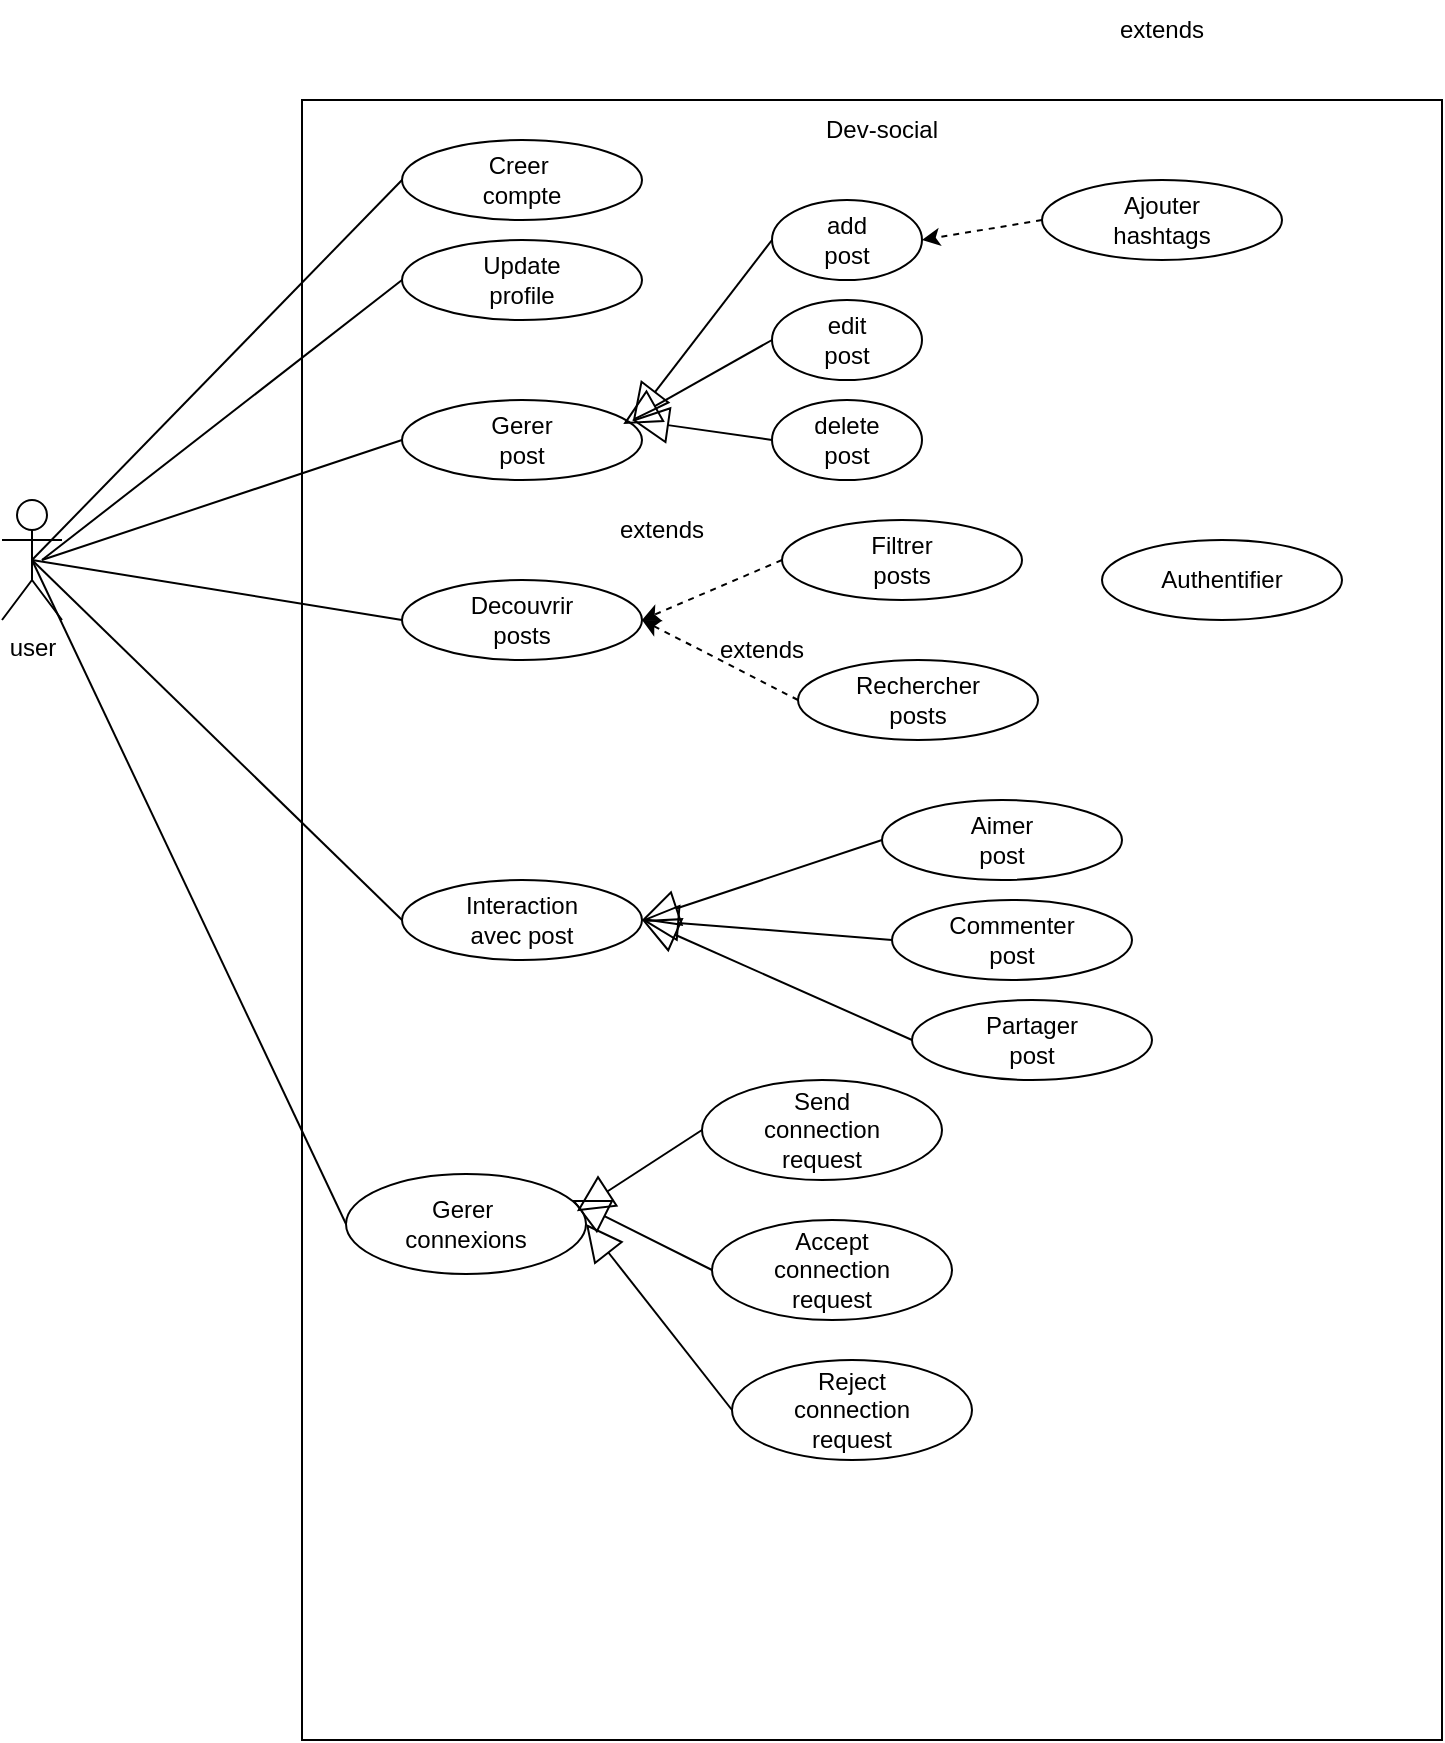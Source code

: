 <mxfile version="26.0.16">
  <diagram name="Page-1" id="wiE2_eOPxw3wgQlOg-r9">
    <mxGraphModel dx="1050" dy="522" grid="1" gridSize="10" guides="1" tooltips="1" connect="1" arrows="1" fold="1" page="1" pageScale="1" pageWidth="850" pageHeight="1100" math="0" shadow="0">
      <root>
        <mxCell id="0" />
        <mxCell id="1" parent="0" />
        <mxCell id="Z1w8uMgEjg_zRqp23Vgu-2" value="" style="rounded=0;whiteSpace=wrap;html=1;" parent="1" vertex="1">
          <mxGeometry x="215" y="80" width="570" height="820" as="geometry" />
        </mxCell>
        <mxCell id="Z1w8uMgEjg_zRqp23Vgu-3" value="Dev-social" style="text;html=1;align=center;verticalAlign=middle;whiteSpace=wrap;rounded=0;" parent="1" vertex="1">
          <mxGeometry x="475" y="80" width="60" height="30" as="geometry" />
        </mxCell>
        <mxCell id="Z1w8uMgEjg_zRqp23Vgu-5" value="user" style="shape=umlActor;verticalLabelPosition=bottom;verticalAlign=top;html=1;outlineConnect=0;" parent="1" vertex="1">
          <mxGeometry x="65" y="280" width="30" height="60" as="geometry" />
        </mxCell>
        <mxCell id="Z1w8uMgEjg_zRqp23Vgu-7" value="Creer&amp;nbsp;&lt;br&gt;compte" style="ellipse;whiteSpace=wrap;html=1;" parent="1" vertex="1">
          <mxGeometry x="265" y="100" width="120" height="40" as="geometry" />
        </mxCell>
        <mxCell id="Z1w8uMgEjg_zRqp23Vgu-9" value="" style="endArrow=none;html=1;rounded=0;exitX=0.5;exitY=0.5;exitDx=0;exitDy=0;exitPerimeter=0;entryX=0;entryY=0.5;entryDx=0;entryDy=0;" parent="1" source="Z1w8uMgEjg_zRqp23Vgu-5" target="Z1w8uMgEjg_zRqp23Vgu-7" edge="1">
          <mxGeometry width="50" height="50" relative="1" as="geometry">
            <mxPoint x="445" y="380" as="sourcePoint" />
            <mxPoint x="495" y="330" as="targetPoint" />
          </mxGeometry>
        </mxCell>
        <mxCell id="Z1w8uMgEjg_zRqp23Vgu-10" value="Update&lt;div&gt;profile&lt;/div&gt;" style="ellipse;whiteSpace=wrap;html=1;" parent="1" vertex="1">
          <mxGeometry x="265" y="150" width="120" height="40" as="geometry" />
        </mxCell>
        <mxCell id="Z1w8uMgEjg_zRqp23Vgu-11" value="" style="endArrow=none;html=1;rounded=0;entryX=0;entryY=0.5;entryDx=0;entryDy=0;" parent="1" target="Z1w8uMgEjg_zRqp23Vgu-10" edge="1">
          <mxGeometry width="50" height="50" relative="1" as="geometry">
            <mxPoint x="85" y="310" as="sourcePoint" />
            <mxPoint x="495" y="330" as="targetPoint" />
          </mxGeometry>
        </mxCell>
        <mxCell id="Z1w8uMgEjg_zRqp23Vgu-12" value="Gerer&lt;div&gt;post&lt;/div&gt;" style="ellipse;whiteSpace=wrap;html=1;" parent="1" vertex="1">
          <mxGeometry x="265" y="230" width="120" height="40" as="geometry" />
        </mxCell>
        <mxCell id="Z1w8uMgEjg_zRqp23Vgu-15" value="" style="endArrow=none;html=1;rounded=0;entryX=0;entryY=0.5;entryDx=0;entryDy=0;" parent="1" target="Z1w8uMgEjg_zRqp23Vgu-12" edge="1">
          <mxGeometry width="50" height="50" relative="1" as="geometry">
            <mxPoint x="85" y="310" as="sourcePoint" />
            <mxPoint x="495" y="330" as="targetPoint" />
          </mxGeometry>
        </mxCell>
        <mxCell id="Z1w8uMgEjg_zRqp23Vgu-16" value="Decouvrir&lt;div&gt;posts&lt;/div&gt;" style="ellipse;whiteSpace=wrap;html=1;" parent="1" vertex="1">
          <mxGeometry x="265" y="320" width="120" height="40" as="geometry" />
        </mxCell>
        <mxCell id="Z1w8uMgEjg_zRqp23Vgu-17" value="" style="endArrow=none;html=1;rounded=0;entryX=0;entryY=0.5;entryDx=0;entryDy=0;exitX=0.5;exitY=0.5;exitDx=0;exitDy=0;exitPerimeter=0;" parent="1" source="Z1w8uMgEjg_zRqp23Vgu-5" target="Z1w8uMgEjg_zRqp23Vgu-16" edge="1">
          <mxGeometry width="50" height="50" relative="1" as="geometry">
            <mxPoint x="445" y="380" as="sourcePoint" />
            <mxPoint x="495" y="330" as="targetPoint" />
          </mxGeometry>
        </mxCell>
        <mxCell id="Z1w8uMgEjg_zRqp23Vgu-18" value="Aimer&lt;br&gt;post" style="ellipse;whiteSpace=wrap;html=1;" parent="1" vertex="1">
          <mxGeometry x="505" y="430" width="120" height="40" as="geometry" />
        </mxCell>
        <mxCell id="Z1w8uMgEjg_zRqp23Vgu-19" value="Commenter&lt;div&gt;post&lt;/div&gt;" style="ellipse;whiteSpace=wrap;html=1;" parent="1" vertex="1">
          <mxGeometry x="510" y="480" width="120" height="40" as="geometry" />
        </mxCell>
        <mxCell id="Z1w8uMgEjg_zRqp23Vgu-22" value="Partager&lt;div&gt;post&lt;/div&gt;" style="ellipse;whiteSpace=wrap;html=1;" parent="1" vertex="1">
          <mxGeometry x="520" y="530" width="120" height="40" as="geometry" />
        </mxCell>
        <mxCell id="Z1w8uMgEjg_zRqp23Vgu-24" value="Gerer&amp;nbsp;&lt;div&gt;connexions&lt;/div&gt;" style="ellipse;whiteSpace=wrap;html=1;" parent="1" vertex="1">
          <mxGeometry x="237" y="617" width="120" height="50" as="geometry" />
        </mxCell>
        <mxCell id="Z1w8uMgEjg_zRqp23Vgu-25" value="" style="endArrow=none;html=1;rounded=0;exitX=0;exitY=0.5;exitDx=0;exitDy=0;entryX=0.5;entryY=0.5;entryDx=0;entryDy=0;entryPerimeter=0;" parent="1" source="Z1w8uMgEjg_zRqp23Vgu-24" target="Z1w8uMgEjg_zRqp23Vgu-5" edge="1">
          <mxGeometry width="50" height="50" relative="1" as="geometry">
            <mxPoint x="545" y="580" as="sourcePoint" />
            <mxPoint x="95" y="310" as="targetPoint" />
          </mxGeometry>
        </mxCell>
        <mxCell id="Z1w8uMgEjg_zRqp23Vgu-28" value="Rechercher&lt;div&gt;posts&lt;/div&gt;" style="ellipse;whiteSpace=wrap;html=1;" parent="1" vertex="1">
          <mxGeometry x="463" y="360" width="120" height="40" as="geometry" />
        </mxCell>
        <mxCell id="Z1w8uMgEjg_zRqp23Vgu-29" value="" style="endArrow=classic;html=1;rounded=0;exitX=0;exitY=0.5;exitDx=0;exitDy=0;entryX=1;entryY=0.5;entryDx=0;entryDy=0;dashed=1;" parent="1" source="Z1w8uMgEjg_zRqp23Vgu-28" target="Z1w8uMgEjg_zRqp23Vgu-16" edge="1">
          <mxGeometry width="50" height="50" relative="1" as="geometry">
            <mxPoint x="495" y="430" as="sourcePoint" />
            <mxPoint x="545" y="380" as="targetPoint" />
          </mxGeometry>
        </mxCell>
        <mxCell id="Z1w8uMgEjg_zRqp23Vgu-30" value="extends" style="text;html=1;align=center;verticalAlign=middle;whiteSpace=wrap;rounded=0;" parent="1" vertex="1">
          <mxGeometry x="415" y="340" width="60" height="30" as="geometry" />
        </mxCell>
        <mxCell id="Z1w8uMgEjg_zRqp23Vgu-31" value="Filtrer&lt;div&gt;posts&lt;/div&gt;" style="ellipse;whiteSpace=wrap;html=1;" parent="1" vertex="1">
          <mxGeometry x="455" y="290" width="120" height="40" as="geometry" />
        </mxCell>
        <mxCell id="Z1w8uMgEjg_zRqp23Vgu-32" value="" style="endArrow=classic;html=1;rounded=0;exitX=0;exitY=0.5;exitDx=0;exitDy=0;entryX=1;entryY=0.5;entryDx=0;entryDy=0;dashed=1;" parent="1" source="Z1w8uMgEjg_zRqp23Vgu-31" target="Z1w8uMgEjg_zRqp23Vgu-16" edge="1">
          <mxGeometry width="50" height="50" relative="1" as="geometry">
            <mxPoint x="450" y="390" as="sourcePoint" />
            <mxPoint x="395" y="350" as="targetPoint" />
          </mxGeometry>
        </mxCell>
        <mxCell id="Z1w8uMgEjg_zRqp23Vgu-33" value="extends" style="text;html=1;align=center;verticalAlign=middle;whiteSpace=wrap;rounded=0;" parent="1" vertex="1">
          <mxGeometry x="365" y="280" width="60" height="30" as="geometry" />
        </mxCell>
        <mxCell id="Z1w8uMgEjg_zRqp23Vgu-34" value="Ajouter&lt;div&gt;hashtags&lt;/div&gt;" style="ellipse;whiteSpace=wrap;html=1;" parent="1" vertex="1">
          <mxGeometry x="585" y="120" width="120" height="40" as="geometry" />
        </mxCell>
        <mxCell id="Z1w8uMgEjg_zRqp23Vgu-36" value="extends" style="text;html=1;align=center;verticalAlign=middle;whiteSpace=wrap;rounded=0;" parent="1" vertex="1">
          <mxGeometry x="615" y="30" width="60" height="30" as="geometry" />
        </mxCell>
        <mxCell id="Z1w8uMgEjg_zRqp23Vgu-37" value="Authentifier" style="ellipse;whiteSpace=wrap;html=1;" parent="1" vertex="1">
          <mxGeometry x="615" y="300" width="120" height="40" as="geometry" />
        </mxCell>
        <mxCell id="f_6lb_n7UgVaYgWWF9dF-1" value="add&lt;div&gt;post&lt;/div&gt;" style="ellipse;whiteSpace=wrap;html=1;" vertex="1" parent="1">
          <mxGeometry x="450" y="130" width="75" height="40" as="geometry" />
        </mxCell>
        <mxCell id="f_6lb_n7UgVaYgWWF9dF-2" value="edit&lt;div&gt;post&lt;/div&gt;" style="ellipse;whiteSpace=wrap;html=1;" vertex="1" parent="1">
          <mxGeometry x="450" y="180" width="75" height="40" as="geometry" />
        </mxCell>
        <mxCell id="f_6lb_n7UgVaYgWWF9dF-3" value="delete&lt;div&gt;post&lt;/div&gt;" style="ellipse;whiteSpace=wrap;html=1;" vertex="1" parent="1">
          <mxGeometry x="450" y="230" width="75" height="40" as="geometry" />
        </mxCell>
        <mxCell id="f_6lb_n7UgVaYgWWF9dF-4" value="" style="endArrow=block;endSize=16;endFill=0;html=1;rounded=0;exitX=0;exitY=0.5;exitDx=0;exitDy=0;entryX=0.962;entryY=0.26;entryDx=0;entryDy=0;entryPerimeter=0;" edge="1" parent="1" source="f_6lb_n7UgVaYgWWF9dF-1" target="Z1w8uMgEjg_zRqp23Vgu-12">
          <mxGeometry width="160" relative="1" as="geometry">
            <mxPoint x="340" y="270" as="sourcePoint" />
            <mxPoint x="500" y="270" as="targetPoint" />
          </mxGeometry>
        </mxCell>
        <mxCell id="f_6lb_n7UgVaYgWWF9dF-5" value="" style="endArrow=block;endSize=16;endFill=0;html=1;rounded=0;exitX=0;exitY=0.5;exitDx=0;exitDy=0;entryX=0.922;entryY=0.3;entryDx=0;entryDy=0;entryPerimeter=0;" edge="1" parent="1" source="f_6lb_n7UgVaYgWWF9dF-2" target="Z1w8uMgEjg_zRqp23Vgu-12">
          <mxGeometry width="160" relative="1" as="geometry">
            <mxPoint x="460" y="160" as="sourcePoint" />
            <mxPoint x="377" y="166" as="targetPoint" />
          </mxGeometry>
        </mxCell>
        <mxCell id="f_6lb_n7UgVaYgWWF9dF-6" value="" style="endArrow=block;endSize=16;endFill=0;html=1;rounded=0;exitX=0;exitY=0.5;exitDx=0;exitDy=0;" edge="1" parent="1" source="f_6lb_n7UgVaYgWWF9dF-3">
          <mxGeometry width="160" relative="1" as="geometry">
            <mxPoint x="460" y="210" as="sourcePoint" />
            <mxPoint x="380" y="240" as="targetPoint" />
          </mxGeometry>
        </mxCell>
        <mxCell id="f_6lb_n7UgVaYgWWF9dF-7" value="" style="endArrow=classic;html=1;rounded=0;exitX=0;exitY=0.5;exitDx=0;exitDy=0;entryX=1;entryY=0.5;entryDx=0;entryDy=0;dashed=1;" edge="1" parent="1" source="Z1w8uMgEjg_zRqp23Vgu-34" target="f_6lb_n7UgVaYgWWF9dF-1">
          <mxGeometry width="50" height="50" relative="1" as="geometry">
            <mxPoint x="465" y="320" as="sourcePoint" />
            <mxPoint x="395" y="350" as="targetPoint" />
          </mxGeometry>
        </mxCell>
        <mxCell id="f_6lb_n7UgVaYgWWF9dF-9" value="Interaction&lt;div&gt;avec post&lt;/div&gt;" style="ellipse;whiteSpace=wrap;html=1;" vertex="1" parent="1">
          <mxGeometry x="265" y="470" width="120" height="40" as="geometry" />
        </mxCell>
        <mxCell id="f_6lb_n7UgVaYgWWF9dF-10" value="" style="endArrow=none;html=1;rounded=0;entryX=0;entryY=0.5;entryDx=0;entryDy=0;" edge="1" parent="1" target="f_6lb_n7UgVaYgWWF9dF-9">
          <mxGeometry width="50" height="50" relative="1" as="geometry">
            <mxPoint x="80" y="310" as="sourcePoint" />
            <mxPoint x="410" y="480" as="targetPoint" />
          </mxGeometry>
        </mxCell>
        <mxCell id="f_6lb_n7UgVaYgWWF9dF-11" value="" style="endArrow=block;endSize=16;endFill=0;html=1;rounded=0;entryX=1;entryY=0.5;entryDx=0;entryDy=0;exitX=0;exitY=0.5;exitDx=0;exitDy=0;" edge="1" parent="1" source="Z1w8uMgEjg_zRqp23Vgu-18" target="f_6lb_n7UgVaYgWWF9dF-9">
          <mxGeometry width="160" relative="1" as="geometry">
            <mxPoint x="435" y="360" as="sourcePoint" />
            <mxPoint x="340" y="446" as="targetPoint" />
            <Array as="points" />
          </mxGeometry>
        </mxCell>
        <mxCell id="f_6lb_n7UgVaYgWWF9dF-12" value="" style="endArrow=block;endSize=16;endFill=0;html=1;rounded=0;exitX=0;exitY=0.5;exitDx=0;exitDy=0;entryX=1;entryY=0.5;entryDx=0;entryDy=0;" edge="1" parent="1" source="Z1w8uMgEjg_zRqp23Vgu-19" target="f_6lb_n7UgVaYgWWF9dF-9">
          <mxGeometry width="160" relative="1" as="geometry">
            <mxPoint x="460" y="210" as="sourcePoint" />
            <mxPoint x="386" y="252" as="targetPoint" />
          </mxGeometry>
        </mxCell>
        <mxCell id="f_6lb_n7UgVaYgWWF9dF-13" value="" style="endArrow=block;endSize=16;endFill=0;html=1;rounded=0;exitX=0;exitY=0.5;exitDx=0;exitDy=0;entryX=1;entryY=0.5;entryDx=0;entryDy=0;" edge="1" parent="1" source="Z1w8uMgEjg_zRqp23Vgu-22" target="f_6lb_n7UgVaYgWWF9dF-9">
          <mxGeometry width="160" relative="1" as="geometry">
            <mxPoint x="460" y="260" as="sourcePoint" />
            <mxPoint x="390" y="490" as="targetPoint" />
          </mxGeometry>
        </mxCell>
        <mxCell id="f_6lb_n7UgVaYgWWF9dF-14" value="Send&lt;div&gt;connection&lt;/div&gt;&lt;div&gt;request&lt;/div&gt;" style="ellipse;whiteSpace=wrap;html=1;" vertex="1" parent="1">
          <mxGeometry x="415" y="570" width="120" height="50" as="geometry" />
        </mxCell>
        <mxCell id="f_6lb_n7UgVaYgWWF9dF-16" value="Accept&lt;br&gt;&lt;div&gt;connection&lt;/div&gt;&lt;div&gt;request&lt;/div&gt;" style="ellipse;whiteSpace=wrap;html=1;" vertex="1" parent="1">
          <mxGeometry x="420" y="640" width="120" height="50" as="geometry" />
        </mxCell>
        <mxCell id="f_6lb_n7UgVaYgWWF9dF-17" value="&lt;div&gt;Reject&lt;/div&gt;&lt;div&gt;connection&lt;/div&gt;&lt;div&gt;request&lt;/div&gt;" style="ellipse;whiteSpace=wrap;html=1;" vertex="1" parent="1">
          <mxGeometry x="430" y="710" width="120" height="50" as="geometry" />
        </mxCell>
        <mxCell id="f_6lb_n7UgVaYgWWF9dF-18" value="" style="endArrow=block;endSize=16;endFill=0;html=1;rounded=0;entryX=0.962;entryY=0.372;entryDx=0;entryDy=0;exitX=0;exitY=0.5;exitDx=0;exitDy=0;entryPerimeter=0;" edge="1" parent="1" source="f_6lb_n7UgVaYgWWF9dF-14" target="Z1w8uMgEjg_zRqp23Vgu-24">
          <mxGeometry width="160" relative="1" as="geometry">
            <mxPoint x="515" y="460" as="sourcePoint" />
            <mxPoint x="395" y="500" as="targetPoint" />
            <Array as="points" />
          </mxGeometry>
        </mxCell>
        <mxCell id="f_6lb_n7UgVaYgWWF9dF-19" value="" style="endArrow=block;endSize=16;endFill=0;html=1;rounded=0;exitX=0;exitY=0.5;exitDx=0;exitDy=0;" edge="1" parent="1" source="f_6lb_n7UgVaYgWWF9dF-16">
          <mxGeometry width="160" relative="1" as="geometry">
            <mxPoint x="425" y="605" as="sourcePoint" />
            <mxPoint x="350" y="630" as="targetPoint" />
            <Array as="points" />
          </mxGeometry>
        </mxCell>
        <mxCell id="f_6lb_n7UgVaYgWWF9dF-20" value="" style="endArrow=block;endSize=16;endFill=0;html=1;rounded=0;exitX=0;exitY=0.5;exitDx=0;exitDy=0;entryX=1;entryY=0.5;entryDx=0;entryDy=0;" edge="1" parent="1" source="f_6lb_n7UgVaYgWWF9dF-17" target="Z1w8uMgEjg_zRqp23Vgu-24">
          <mxGeometry width="160" relative="1" as="geometry">
            <mxPoint x="430" y="675" as="sourcePoint" />
            <mxPoint x="360" y="630" as="targetPoint" />
            <Array as="points" />
          </mxGeometry>
        </mxCell>
      </root>
    </mxGraphModel>
  </diagram>
</mxfile>
